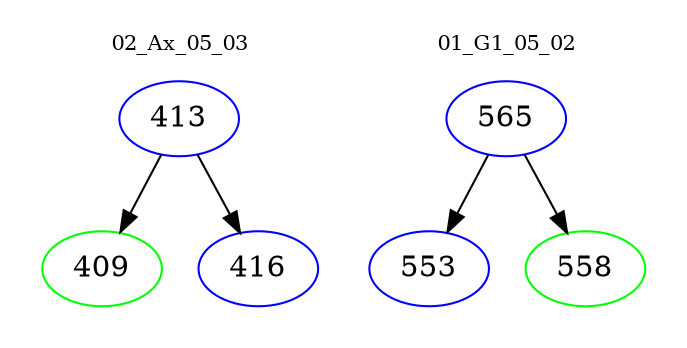 digraph{
subgraph cluster_0 {
color = white
label = "02_Ax_05_03";
fontsize=10;
T0_413 [label="413", color="blue"]
T0_413 -> T0_409 [color="black"]
T0_409 [label="409", color="green"]
T0_413 -> T0_416 [color="black"]
T0_416 [label="416", color="blue"]
}
subgraph cluster_1 {
color = white
label = "01_G1_05_02";
fontsize=10;
T1_565 [label="565", color="blue"]
T1_565 -> T1_553 [color="black"]
T1_553 [label="553", color="blue"]
T1_565 -> T1_558 [color="black"]
T1_558 [label="558", color="green"]
}
}
